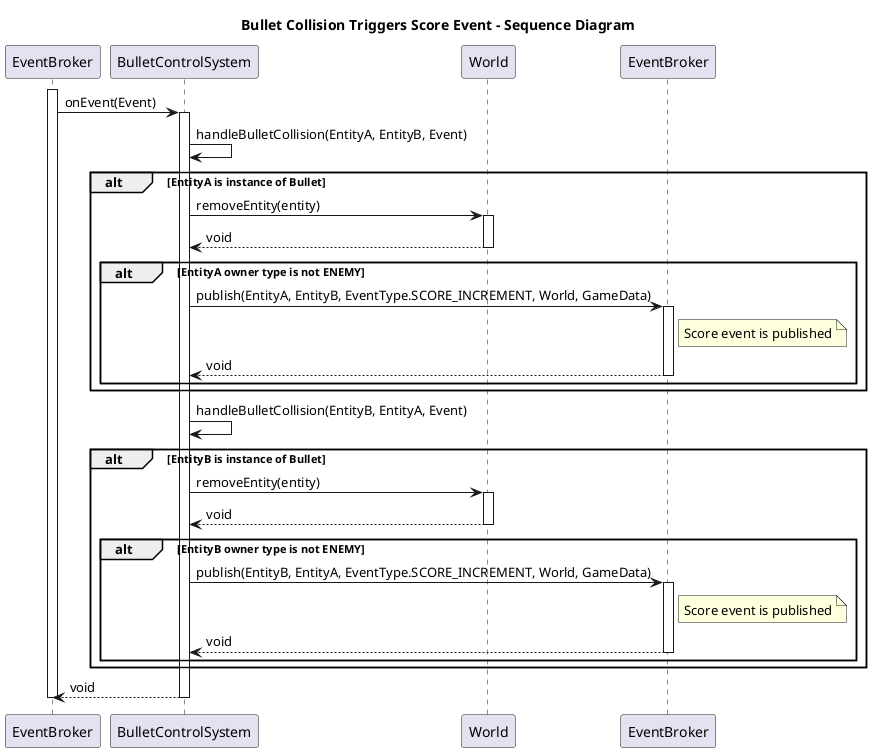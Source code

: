 @startuml
title Bullet Collision Triggers Score Event - Sequence Diagram

participant EventBroker
participant BulletControlSystem
participant World
participant EventBroker as EventBroker2

activate EventBroker
EventBroker -> BulletControlSystem: onEvent(Event)
activate BulletControlSystem
BulletControlSystem -> BulletControlSystem: handleBulletCollision(EntityA, EntityB, Event)
alt EntityA is instance of Bullet
    BulletControlSystem -> World: removeEntity(entity)
    activate World
    World --> BulletControlSystem: void
    deactivate World
    alt EntityA owner type is not ENEMY
        BulletControlSystem -> EventBroker2: publish(EntityA, EntityB, EventType.SCORE_INCREMENT, World, GameData)
        activate EventBroker2
        note right of EventBroker2: Score event is published
        EventBroker2 --> BulletControlSystem: void
        deactivate EventBroker2
    end
end
BulletControlSystem -> BulletControlSystem: handleBulletCollision(EntityB, EntityA, Event)
alt EntityB is instance of Bullet
    BulletControlSystem -> World: removeEntity(entity)
    activate World
    World --> BulletControlSystem: void
    deactivate World
    alt EntityB owner type is not ENEMY
        BulletControlSystem -> EventBroker2: publish(EntityB, EntityA, EventType.SCORE_INCREMENT, World, GameData)
        activate EventBroker2
        note right of EventBroker2: Score event is published
        EventBroker2 --> BulletControlSystem: void
        deactivate EventBroker2
    end
end
BulletControlSystem --> EventBroker: void
deactivate BulletControlSystem
deactivate EventBroker

@enduml